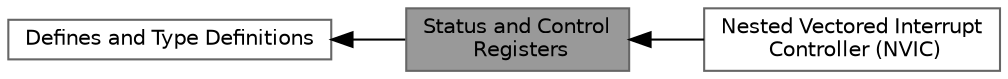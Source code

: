 digraph "Status and Control Registers"
{
 // LATEX_PDF_SIZE
  bgcolor="transparent";
  edge [fontname=Helvetica,fontsize=10,labelfontname=Helvetica,labelfontsize=10];
  node [fontname=Helvetica,fontsize=10,shape=box,height=0.2,width=0.4];
  rankdir=LR;
  Node1 [id="Node000001",label="Status and Control\l Registers",height=0.2,width=0.4,color="gray40", fillcolor="grey60", style="filled", fontcolor="black",tooltip="Core Register type definitions."];
  Node3 [id="Node000003",label="Nested Vectored Interrupt\l Controller (NVIC)",height=0.2,width=0.4,color="grey40", fillcolor="white", style="filled",URL="$group__CMSIS__NVIC.html",tooltip="Type definitions for the NVIC Registers."];
  Node2 [id="Node000002",label="Defines and Type Definitions",height=0.2,width=0.4,color="grey40", fillcolor="white", style="filled",URL="$group__CMSIS__core__register.html",tooltip="Type definitions and defines for Cortex-M processor based devices."];
  Node2->Node1 [shape=plaintext, dir="back", style="solid"];
  Node1->Node3 [shape=plaintext, dir="back", style="solid"];
}
